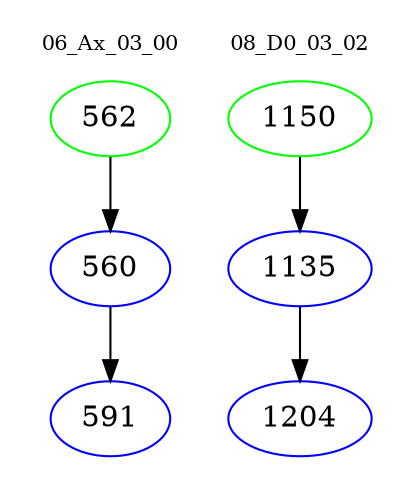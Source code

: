 digraph{
subgraph cluster_0 {
color = white
label = "06_Ax_03_00";
fontsize=10;
T0_562 [label="562", color="green"]
T0_562 -> T0_560 [color="black"]
T0_560 [label="560", color="blue"]
T0_560 -> T0_591 [color="black"]
T0_591 [label="591", color="blue"]
}
subgraph cluster_1 {
color = white
label = "08_D0_03_02";
fontsize=10;
T1_1150 [label="1150", color="green"]
T1_1150 -> T1_1135 [color="black"]
T1_1135 [label="1135", color="blue"]
T1_1135 -> T1_1204 [color="black"]
T1_1204 [label="1204", color="blue"]
}
}
